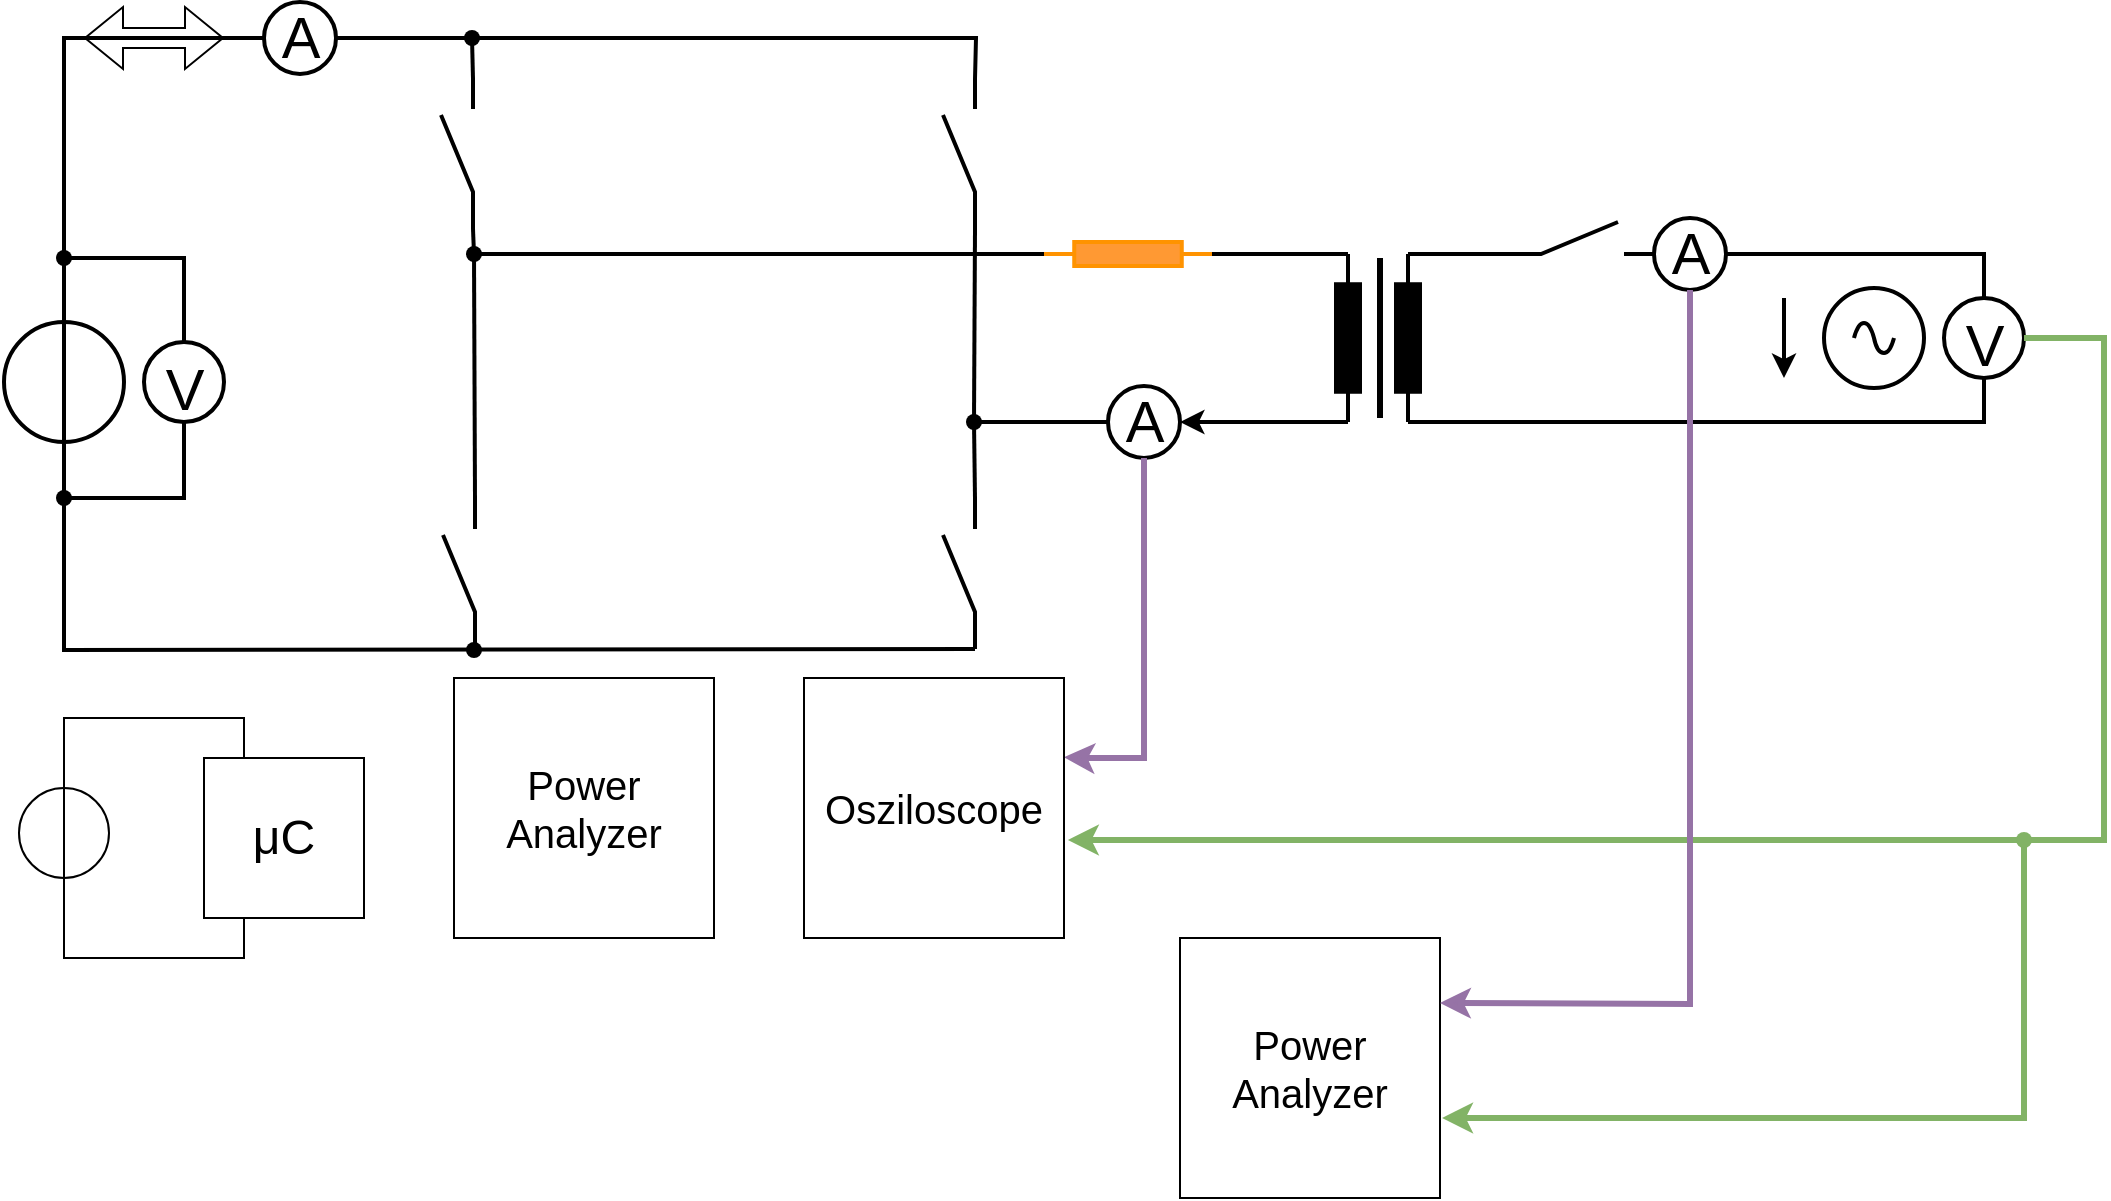 <mxfile version="24.2.8" type="github">
  <diagram name="Seite-1" id="D1guESdu55M4Z_2RT6Xn">
    <mxGraphModel dx="658" dy="387" grid="1" gridSize="10" guides="1" tooltips="1" connect="1" arrows="1" fold="1" page="1" pageScale="1" pageWidth="827" pageHeight="1169" math="0" shadow="0">
      <root>
        <mxCell id="0" />
        <mxCell id="1" parent="0" />
        <mxCell id="QzzNr8eJHusk6BlpongY-1" value="" style="endArrow=none;html=1;rounded=0;entryX=0;entryY=0.5;entryDx=0;entryDy=0;entryPerimeter=0;exitX=0;exitY=0.5;exitDx=0;exitDy=0;exitPerimeter=0;strokeWidth=2;" edge="1" parent="1" source="QzzNr8eJHusk6BlpongY-33">
          <mxGeometry width="50" height="50" relative="1" as="geometry">
            <mxPoint x="742" y="158" as="sourcePoint" />
            <mxPoint x="782.5" y="158" as="targetPoint" />
          </mxGeometry>
        </mxCell>
        <mxCell id="QzzNr8eJHusk6BlpongY-2" value="" style="pointerEvents=1;verticalLabelPosition=bottom;shadow=0;dashed=0;align=center;html=1;verticalAlign=top;shape=mxgraph.electrical.signal_sources.source;aspect=fixed;points=[[0.5,0,0],[1,0.5,0],[0.5,1,0],[0,0.5,0]];elSignalType=ac;strokeWidth=2;" vertex="1" parent="1">
          <mxGeometry x="940" y="175" width="50" height="50" as="geometry" />
        </mxCell>
        <mxCell id="QzzNr8eJHusk6BlpongY-3" value="" style="pointerEvents=1;verticalLabelPosition=bottom;shadow=0;dashed=0;align=center;html=1;verticalAlign=top;shape=mxgraph.electrical.electro-mechanical.make_contact;rotation=-90;strokeWidth=2;" vertex="1" parent="1">
          <mxGeometry x="219" y="100" width="75" height="16" as="geometry" />
        </mxCell>
        <mxCell id="QzzNr8eJHusk6BlpongY-4" value="" style="pointerEvents=1;verticalLabelPosition=bottom;shadow=0;dashed=0;align=center;html=1;verticalAlign=top;shape=mxgraph.electrical.electro-mechanical.make_contact;rotation=-90;strokeWidth=2;" vertex="1" parent="1">
          <mxGeometry x="470" y="100" width="75" height="16" as="geometry" />
        </mxCell>
        <mxCell id="QzzNr8eJHusk6BlpongY-5" value="" style="pointerEvents=1;verticalLabelPosition=bottom;shadow=0;dashed=0;align=center;html=1;verticalAlign=top;shape=mxgraph.electrical.electro-mechanical.make_contact;rotation=-90;strokeWidth=2;" vertex="1" parent="1">
          <mxGeometry x="220" y="310" width="75" height="16" as="geometry" />
        </mxCell>
        <mxCell id="QzzNr8eJHusk6BlpongY-6" value="" style="pointerEvents=1;verticalLabelPosition=bottom;shadow=0;dashed=0;align=center;html=1;verticalAlign=top;shape=mxgraph.electrical.electro-mechanical.make_contact;rotation=-90;strokeWidth=2;" vertex="1" parent="1">
          <mxGeometry x="470" y="310" width="75" height="16" as="geometry" />
        </mxCell>
        <mxCell id="QzzNr8eJHusk6BlpongY-7" value="&lt;p style=&quot;line-height: 70%;&quot;&gt;&lt;font style=&quot;font-size: 29px;&quot;&gt;V&lt;/font&gt;&lt;/p&gt;" style="verticalLabelPosition=middle;shadow=0;dashed=0;align=center;html=1;verticalAlign=middle;strokeWidth=2;shape=ellipse;aspect=fixed;fontSize=50;" vertex="1" parent="1">
          <mxGeometry x="1000" y="180" width="40" height="40" as="geometry" />
        </mxCell>
        <mxCell id="QzzNr8eJHusk6BlpongY-8" value="A" style="verticalLabelPosition=middle;shadow=0;dashed=0;align=center;html=1;verticalAlign=middle;strokeWidth=2;shape=ellipse;aspect=fixed;fontSize=29;" vertex="1" parent="1">
          <mxGeometry x="582" y="224" width="36" height="36" as="geometry" />
        </mxCell>
        <mxCell id="QzzNr8eJHusk6BlpongY-9" value="" style="endArrow=classic;html=1;rounded=0;entryX=1;entryY=0.5;entryDx=0;entryDy=0;exitX=1;exitY=0.5;exitDx=0;exitDy=0;exitPerimeter=0;strokeWidth=2;" edge="1" parent="1" source="QzzNr8eJHusk6BlpongY-35" target="QzzNr8eJHusk6BlpongY-8">
          <mxGeometry width="50" height="50" relative="1" as="geometry">
            <mxPoint x="662" y="242" as="sourcePoint" />
            <mxPoint x="520" y="260" as="targetPoint" />
          </mxGeometry>
        </mxCell>
        <mxCell id="QzzNr8eJHusk6BlpongY-10" value="" style="endArrow=none;html=1;rounded=0;entryX=0;entryY=0.5;entryDx=0;entryDy=0;entryPerimeter=0;exitX=0;exitY=0.5;exitDx=0;exitDy=0;exitPerimeter=0;strokeWidth=2;" edge="1" parent="1" source="QzzNr8eJHusk6BlpongY-35" target="QzzNr8eJHusk6BlpongY-36">
          <mxGeometry width="50" height="50" relative="1" as="geometry">
            <mxPoint x="662" y="158" as="sourcePoint" />
            <mxPoint x="640" y="158" as="targetPoint" />
          </mxGeometry>
        </mxCell>
        <mxCell id="QzzNr8eJHusk6BlpongY-11" value="" style="shape=waypoint;sketch=0;fillStyle=solid;size=6;pointerEvents=1;points=[];fillColor=none;resizable=0;rotatable=0;perimeter=centerPerimeter;snapToPoint=1;strokeWidth=2;" vertex="1" parent="1">
          <mxGeometry x="255" y="148" width="20" height="20" as="geometry" />
        </mxCell>
        <mxCell id="QzzNr8eJHusk6BlpongY-12" value="" style="endArrow=none;html=1;rounded=0;entryX=1;entryY=0.5;entryDx=0;entryDy=0;entryPerimeter=0;exitX=0.4;exitY=0.75;exitDx=0;exitDy=0;exitPerimeter=0;strokeWidth=2;" edge="1" parent="1" source="QzzNr8eJHusk6BlpongY-11" target="QzzNr8eJHusk6BlpongY-36">
          <mxGeometry width="50" height="50" relative="1" as="geometry">
            <mxPoint x="440" y="310" as="sourcePoint" />
            <mxPoint x="540" y="158" as="targetPoint" />
          </mxGeometry>
        </mxCell>
        <mxCell id="QzzNr8eJHusk6BlpongY-13" value="" style="endArrow=none;html=1;rounded=0;entryX=0.65;entryY=0.85;entryDx=0;entryDy=0;entryPerimeter=0;exitX=0;exitY=1;exitDx=0;exitDy=0;exitPerimeter=0;strokeWidth=2;" edge="1" parent="1" source="QzzNr8eJHusk6BlpongY-3" target="QzzNr8eJHusk6BlpongY-11">
          <mxGeometry width="50" height="50" relative="1" as="geometry">
            <mxPoint x="440" y="310" as="sourcePoint" />
            <mxPoint x="490" y="260" as="targetPoint" />
          </mxGeometry>
        </mxCell>
        <mxCell id="QzzNr8eJHusk6BlpongY-14" value="" style="endArrow=none;html=1;rounded=0;exitX=1;exitY=1;exitDx=0;exitDy=0;exitPerimeter=0;strokeWidth=2;" edge="1" parent="1" source="QzzNr8eJHusk6BlpongY-5">
          <mxGeometry width="50" height="50" relative="1" as="geometry">
            <mxPoint x="440" y="310" as="sourcePoint" />
            <mxPoint x="265" y="158" as="targetPoint" />
          </mxGeometry>
        </mxCell>
        <mxCell id="QzzNr8eJHusk6BlpongY-15" value="" style="shape=waypoint;sketch=0;fillStyle=solid;size=6;pointerEvents=1;points=[];fillColor=none;resizable=0;rotatable=0;perimeter=centerPerimeter;snapToPoint=1;strokeWidth=2;" vertex="1" parent="1">
          <mxGeometry x="505" y="232" width="20" height="20" as="geometry" />
        </mxCell>
        <mxCell id="QzzNr8eJHusk6BlpongY-16" value="" style="endArrow=none;html=1;rounded=0;entryX=0;entryY=0.5;entryDx=0;entryDy=0;exitX=0.5;exitY=0.65;exitDx=0;exitDy=0;exitPerimeter=0;strokeWidth=2;" edge="1" parent="1" source="QzzNr8eJHusk6BlpongY-15" target="QzzNr8eJHusk6BlpongY-8">
          <mxGeometry width="50" height="50" relative="1" as="geometry">
            <mxPoint x="440" y="310" as="sourcePoint" />
            <mxPoint x="490" y="260" as="targetPoint" />
          </mxGeometry>
        </mxCell>
        <mxCell id="QzzNr8eJHusk6BlpongY-17" value="" style="endArrow=none;html=1;rounded=0;entryX=1;entryY=1;entryDx=0;entryDy=0;entryPerimeter=0;exitX=0.45;exitY=0.35;exitDx=0;exitDy=0;exitPerimeter=0;strokeWidth=2;" edge="1" parent="1" source="QzzNr8eJHusk6BlpongY-15" target="QzzNr8eJHusk6BlpongY-6">
          <mxGeometry width="50" height="50" relative="1" as="geometry">
            <mxPoint x="440" y="310" as="sourcePoint" />
            <mxPoint x="490" y="260" as="targetPoint" />
          </mxGeometry>
        </mxCell>
        <mxCell id="QzzNr8eJHusk6BlpongY-18" value="" style="endArrow=none;html=1;rounded=0;entryX=0;entryY=1;entryDx=0;entryDy=0;entryPerimeter=0;exitX=0.45;exitY=0.3;exitDx=0;exitDy=0;exitPerimeter=0;strokeWidth=2;" edge="1" parent="1" source="QzzNr8eJHusk6BlpongY-15" target="QzzNr8eJHusk6BlpongY-4">
          <mxGeometry width="50" height="50" relative="1" as="geometry">
            <mxPoint x="440" y="310" as="sourcePoint" />
            <mxPoint x="490" y="260" as="targetPoint" />
          </mxGeometry>
        </mxCell>
        <mxCell id="QzzNr8eJHusk6BlpongY-19" value="" style="endArrow=classic;html=1;rounded=0;strokeWidth=2;" edge="1" parent="1">
          <mxGeometry width="50" height="50" relative="1" as="geometry">
            <mxPoint x="920" y="180" as="sourcePoint" />
            <mxPoint x="920" y="220" as="targetPoint" />
          </mxGeometry>
        </mxCell>
        <mxCell id="QzzNr8eJHusk6BlpongY-20" value="" style="endArrow=classic;html=1;rounded=0;exitX=0.5;exitY=1;exitDx=0;exitDy=0;fillColor=#e1d5e7;strokeColor=#9673a6;strokeWidth=3;entryX=1;entryY=0.305;entryDx=0;entryDy=0;entryPerimeter=0;" edge="1" parent="1" source="QzzNr8eJHusk6BlpongY-8" target="QzzNr8eJHusk6BlpongY-28">
          <mxGeometry width="50" height="50" relative="1" as="geometry">
            <mxPoint x="440" y="480" as="sourcePoint" />
            <mxPoint x="550" y="410" as="targetPoint" />
            <Array as="points">
              <mxPoint x="600" y="290" />
              <mxPoint x="600" y="410" />
              <mxPoint x="568" y="410" />
            </Array>
          </mxGeometry>
        </mxCell>
        <mxCell id="QzzNr8eJHusk6BlpongY-21" value="" style="endArrow=classic;html=1;rounded=0;exitDx=0;exitDy=0;fillColor=#d5e8d4;strokeColor=#82b366;strokeWidth=3;entryX=1.015;entryY=0.623;entryDx=0;entryDy=0;entryPerimeter=0;" edge="1" parent="1" source="QzzNr8eJHusk6BlpongY-72" target="QzzNr8eJHusk6BlpongY-28">
          <mxGeometry width="50" height="50" relative="1" as="geometry">
            <mxPoint x="440" y="480" as="sourcePoint" />
            <mxPoint x="530" y="450" as="targetPoint" />
            <Array as="points" />
          </mxGeometry>
        </mxCell>
        <mxCell id="QzzNr8eJHusk6BlpongY-22" value="" style="pointerEvents=1;verticalLabelPosition=bottom;shadow=0;dashed=0;align=center;html=1;verticalAlign=top;shape=mxgraph.electrical.signal_sources.source;aspect=fixed;points=[[0.5,0,0],[1,0.5,0],[0.5,1,0],[0,0.5,0]];elSignalType=ideal;rotation=90;strokeWidth=2;" vertex="1" parent="1">
          <mxGeometry x="30" y="192" width="60" height="60" as="geometry" />
        </mxCell>
        <mxCell id="QzzNr8eJHusk6BlpongY-23" value="" style="endArrow=none;html=1;rounded=0;exitX=1;exitY=0.5;exitDx=0;exitDy=0;exitPerimeter=0;entryX=0;entryY=1;entryDx=0;entryDy=0;entryPerimeter=0;strokeWidth=2;" edge="1" parent="1" source="QzzNr8eJHusk6BlpongY-22" target="QzzNr8eJHusk6BlpongY-6">
          <mxGeometry width="50" height="50" relative="1" as="geometry">
            <mxPoint x="390" y="340" as="sourcePoint" />
            <mxPoint x="440" y="290" as="targetPoint" />
            <Array as="points">
              <mxPoint x="60" y="356" />
            </Array>
          </mxGeometry>
        </mxCell>
        <mxCell id="QzzNr8eJHusk6BlpongY-27" value="" style="endArrow=none;html=1;rounded=0;entryX=1;entryY=0.5;entryDx=0;entryDy=0;entryPerimeter=0;exitX=1;exitY=0.5;exitDx=0;exitDy=0;exitPerimeter=0;strokeWidth=2;" edge="1" parent="1" source="QzzNr8eJHusk6BlpongY-33">
          <mxGeometry width="50" height="50" relative="1" as="geometry">
            <mxPoint x="742" y="242" as="sourcePoint" />
            <mxPoint x="782.5" y="242" as="targetPoint" />
            <Array as="points" />
          </mxGeometry>
        </mxCell>
        <mxCell id="QzzNr8eJHusk6BlpongY-28" value="&lt;font style=&quot;font-size: 20px;&quot;&gt;Osziloscope&lt;/font&gt;" style="whiteSpace=wrap;html=1;aspect=fixed;" vertex="1" parent="1">
          <mxGeometry x="430" y="370" width="130" height="130" as="geometry" />
        </mxCell>
        <mxCell id="QzzNr8eJHusk6BlpongY-30" value="" style="endArrow=none;html=1;rounded=0;exitDx=0;exitDy=0;exitPerimeter=0;strokeWidth=2;entryX=0;entryY=0.5;entryDx=0;entryDy=0;" edge="1" parent="1" source="QzzNr8eJHusk6BlpongY-60" target="QzzNr8eJHusk6BlpongY-46">
          <mxGeometry width="50" height="50" relative="1" as="geometry">
            <mxPoint x="190" y="180" as="sourcePoint" />
            <mxPoint x="150" y="50" as="targetPoint" />
            <Array as="points">
              <mxPoint x="60" y="50" />
            </Array>
          </mxGeometry>
        </mxCell>
        <mxCell id="QzzNr8eJHusk6BlpongY-31" value="" style="endArrow=none;html=1;rounded=0;entryX=1;entryY=1;entryDx=0;entryDy=0;entryPerimeter=0;exitDx=0;exitDy=0;strokeWidth=2;" edge="1" parent="1" source="QzzNr8eJHusk6BlpongY-53" target="QzzNr8eJHusk6BlpongY-4">
          <mxGeometry width="50" height="50" relative="1" as="geometry">
            <mxPoint x="200" y="50" as="sourcePoint" />
            <mxPoint x="240" y="130" as="targetPoint" />
            <Array as="points">
              <mxPoint x="516" y="50" />
            </Array>
          </mxGeometry>
        </mxCell>
        <mxCell id="QzzNr8eJHusk6BlpongY-32" value="" style="endArrow=none;html=1;rounded=0;entryX=1;entryY=1;entryDx=0;entryDy=0;entryPerimeter=0;strokeWidth=2;" edge="1" parent="1" target="QzzNr8eJHusk6BlpongY-3">
          <mxGeometry width="50" height="50" relative="1" as="geometry">
            <mxPoint x="264" y="50" as="sourcePoint" />
            <mxPoint x="240" y="150" as="targetPoint" />
          </mxGeometry>
        </mxCell>
        <mxCell id="QzzNr8eJHusk6BlpongY-33" value="" style="pointerEvents=1;verticalLabelPosition=bottom;shadow=0;dashed=0;align=center;html=1;verticalAlign=top;shape=mxgraph.electrical.resistors.resistor_1;rotation=90;strokeWidth=2;fillColor=#000000;" vertex="1" parent="1">
          <mxGeometry x="690" y="194" width="84" height="12" as="geometry" />
        </mxCell>
        <mxCell id="QzzNr8eJHusk6BlpongY-34" value="" style="endArrow=none;html=1;rounded=0;strokeWidth=3;" edge="1" parent="1">
          <mxGeometry width="50" height="50" relative="1" as="geometry">
            <mxPoint x="718" y="240" as="sourcePoint" />
            <mxPoint x="718" y="160" as="targetPoint" />
          </mxGeometry>
        </mxCell>
        <mxCell id="QzzNr8eJHusk6BlpongY-35" value="" style="pointerEvents=1;verticalLabelPosition=bottom;shadow=0;dashed=0;align=center;html=1;verticalAlign=top;shape=mxgraph.electrical.resistors.resistor_1;rotation=90;strokeWidth=2;fillColor=#000000;" vertex="1" parent="1">
          <mxGeometry x="660" y="194" width="84" height="12" as="geometry" />
        </mxCell>
        <mxCell id="QzzNr8eJHusk6BlpongY-36" value="" style="pointerEvents=1;verticalLabelPosition=bottom;shadow=0;dashed=0;align=center;html=1;verticalAlign=top;shape=mxgraph.electrical.resistors.resistor_1;rotation=-180;strokeWidth=2;fillColor=#FF9933;strokeColor=#ff9300;" vertex="1" parent="1">
          <mxGeometry x="550" y="152" width="84" height="12" as="geometry" />
        </mxCell>
        <mxCell id="QzzNr8eJHusk6BlpongY-41" value="&lt;font style=&quot;font-size: 24px;&quot;&gt;μC&lt;/font&gt;" style="whiteSpace=wrap;html=1;aspect=fixed;" vertex="1" parent="1">
          <mxGeometry x="130" y="410" width="80" height="80" as="geometry" />
        </mxCell>
        <mxCell id="QzzNr8eJHusk6BlpongY-42" value="" style="pointerEvents=1;verticalLabelPosition=bottom;shadow=0;dashed=0;align=center;html=1;verticalAlign=top;shape=mxgraph.electrical.signal_sources.source;aspect=fixed;points=[[0.5,0,0],[1,0.5,0],[0.5,1,0],[0,0.5,0]];elSignalType=ideal;rotation=90;strokeWidth=1;" vertex="1" parent="1">
          <mxGeometry x="37.5" y="425" width="45" height="45" as="geometry" />
        </mxCell>
        <mxCell id="QzzNr8eJHusk6BlpongY-43" value="" style="endArrow=none;html=1;rounded=0;entryX=0.25;entryY=0;entryDx=0;entryDy=0;exitX=0;exitY=0.5;exitDx=0;exitDy=0;exitPerimeter=0;" edge="1" parent="1" source="QzzNr8eJHusk6BlpongY-42" target="QzzNr8eJHusk6BlpongY-41">
          <mxGeometry width="50" height="50" relative="1" as="geometry">
            <mxPoint x="250" y="460" as="sourcePoint" />
            <mxPoint x="300" y="410" as="targetPoint" />
            <Array as="points">
              <mxPoint x="60" y="390" />
              <mxPoint x="150" y="390" />
            </Array>
          </mxGeometry>
        </mxCell>
        <mxCell id="QzzNr8eJHusk6BlpongY-44" value="" style="endArrow=none;html=1;rounded=0;entryX=0.25;entryY=1;entryDx=0;entryDy=0;exitX=1;exitY=0.5;exitDx=0;exitDy=0;exitPerimeter=0;" edge="1" parent="1" source="QzzNr8eJHusk6BlpongY-42" target="QzzNr8eJHusk6BlpongY-41">
          <mxGeometry width="50" height="50" relative="1" as="geometry">
            <mxPoint x="250" y="460" as="sourcePoint" />
            <mxPoint x="300" y="410" as="targetPoint" />
            <Array as="points">
              <mxPoint x="60" y="510" />
              <mxPoint x="150" y="510" />
            </Array>
          </mxGeometry>
        </mxCell>
        <mxCell id="QzzNr8eJHusk6BlpongY-45" value="" style="shape=flexArrow;endArrow=classic;startArrow=classic;html=1;rounded=0;" edge="1" parent="1">
          <mxGeometry width="100" height="100" relative="1" as="geometry">
            <mxPoint x="70" y="50" as="sourcePoint" />
            <mxPoint x="140" y="50" as="targetPoint" />
          </mxGeometry>
        </mxCell>
        <mxCell id="QzzNr8eJHusk6BlpongY-46" value="A" style="verticalLabelPosition=middle;shadow=0;dashed=0;align=center;html=1;verticalAlign=middle;strokeWidth=2;shape=ellipse;aspect=fixed;fontSize=29;" vertex="1" parent="1">
          <mxGeometry x="160" y="32" width="36" height="36" as="geometry" />
        </mxCell>
        <mxCell id="QzzNr8eJHusk6BlpongY-48" value="" style="pointerEvents=1;verticalLabelPosition=bottom;shadow=0;dashed=0;align=center;html=1;verticalAlign=top;shape=mxgraph.electrical.electro-mechanical.make_contact;strokeWidth=2;" vertex="1" parent="1">
          <mxGeometry x="780" y="142" width="75" height="16" as="geometry" />
        </mxCell>
        <mxCell id="QzzNr8eJHusk6BlpongY-54" value="" style="endArrow=none;html=1;rounded=0;entryDx=0;entryDy=0;entryPerimeter=0;exitX=1;exitY=0.5;exitDx=0;exitDy=0;strokeWidth=2;" edge="1" parent="1" source="QzzNr8eJHusk6BlpongY-46" target="QzzNr8eJHusk6BlpongY-53">
          <mxGeometry width="50" height="50" relative="1" as="geometry">
            <mxPoint x="196" y="50" as="sourcePoint" />
            <mxPoint x="516" y="71" as="targetPoint" />
            <Array as="points" />
          </mxGeometry>
        </mxCell>
        <mxCell id="QzzNr8eJHusk6BlpongY-53" value="" style="shape=waypoint;sketch=0;fillStyle=solid;size=6;pointerEvents=1;points=[];fillColor=none;resizable=0;rotatable=0;perimeter=centerPerimeter;snapToPoint=1;strokeWidth=2;" vertex="1" parent="1">
          <mxGeometry x="254" y="40" width="20" height="20" as="geometry" />
        </mxCell>
        <mxCell id="QzzNr8eJHusk6BlpongY-55" value="" style="shape=waypoint;sketch=0;fillStyle=solid;size=6;pointerEvents=1;points=[];fillColor=none;resizable=0;rotatable=0;perimeter=centerPerimeter;snapToPoint=1;strokeWidth=2;" vertex="1" parent="1">
          <mxGeometry x="255" y="346" width="20" height="20" as="geometry" />
        </mxCell>
        <mxCell id="QzzNr8eJHusk6BlpongY-57" value="&lt;p style=&quot;line-height: 70%;&quot;&gt;&lt;font style=&quot;font-size: 29px;&quot;&gt;V&lt;/font&gt;&lt;/p&gt;" style="verticalLabelPosition=middle;shadow=0;dashed=0;align=center;html=1;verticalAlign=middle;strokeWidth=2;shape=ellipse;aspect=fixed;fontSize=50;" vertex="1" parent="1">
          <mxGeometry x="100" y="202" width="40" height="40" as="geometry" />
        </mxCell>
        <mxCell id="QzzNr8eJHusk6BlpongY-58" value="" style="endArrow=none;html=1;rounded=0;strokeWidth=2;entryX=0.5;entryY=1;entryDx=0;entryDy=0;" edge="1" parent="1" source="QzzNr8eJHusk6BlpongY-62" target="QzzNr8eJHusk6BlpongY-57">
          <mxGeometry width="50" height="50" relative="1" as="geometry">
            <mxPoint x="60" y="280" as="sourcePoint" />
            <mxPoint x="300" y="290" as="targetPoint" />
            <Array as="points">
              <mxPoint x="120" y="280" />
            </Array>
          </mxGeometry>
        </mxCell>
        <mxCell id="QzzNr8eJHusk6BlpongY-59" value="" style="endArrow=none;html=1;rounded=0;strokeWidth=2;entryX=0.5;entryY=0;entryDx=0;entryDy=0;" edge="1" parent="1" target="QzzNr8eJHusk6BlpongY-57">
          <mxGeometry width="50" height="50" relative="1" as="geometry">
            <mxPoint x="60" y="160" as="sourcePoint" />
            <mxPoint x="310" y="300" as="targetPoint" />
            <Array as="points">
              <mxPoint x="120" y="160" />
            </Array>
          </mxGeometry>
        </mxCell>
        <mxCell id="QzzNr8eJHusk6BlpongY-61" value="" style="endArrow=none;html=1;rounded=0;exitX=0;exitY=0.5;exitDx=0;exitDy=0;exitPerimeter=0;strokeWidth=2;entryDx=0;entryDy=0;" edge="1" parent="1" source="QzzNr8eJHusk6BlpongY-22" target="QzzNr8eJHusk6BlpongY-60">
          <mxGeometry width="50" height="50" relative="1" as="geometry">
            <mxPoint x="60" y="192" as="sourcePoint" />
            <mxPoint x="160" y="50" as="targetPoint" />
            <Array as="points" />
          </mxGeometry>
        </mxCell>
        <mxCell id="QzzNr8eJHusk6BlpongY-60" value="" style="shape=waypoint;sketch=0;fillStyle=solid;size=6;pointerEvents=1;points=[];fillColor=none;resizable=0;rotatable=0;perimeter=centerPerimeter;snapToPoint=1;strokeWidth=2;" vertex="1" parent="1">
          <mxGeometry x="50" y="150" width="20" height="20" as="geometry" />
        </mxCell>
        <mxCell id="QzzNr8eJHusk6BlpongY-63" value="" style="endArrow=none;html=1;rounded=0;strokeWidth=2;entryDx=0;entryDy=0;" edge="1" parent="1" target="QzzNr8eJHusk6BlpongY-62">
          <mxGeometry width="50" height="50" relative="1" as="geometry">
            <mxPoint x="60" y="280" as="sourcePoint" />
            <mxPoint x="120" y="242" as="targetPoint" />
            <Array as="points" />
          </mxGeometry>
        </mxCell>
        <mxCell id="QzzNr8eJHusk6BlpongY-62" value="" style="shape=waypoint;sketch=0;fillStyle=solid;size=6;pointerEvents=1;points=[];fillColor=none;resizable=0;rotatable=0;perimeter=centerPerimeter;snapToPoint=1;strokeWidth=2;" vertex="1" parent="1">
          <mxGeometry x="50" y="270" width="20" height="20" as="geometry" />
        </mxCell>
        <mxCell id="QzzNr8eJHusk6BlpongY-64" value="&lt;span style=&quot;font-size: 20px;&quot;&gt;Power Analyzer&lt;/span&gt;&lt;span style=&quot;caret-color: rgba(0, 0, 0, 0); color: rgba(0, 0, 0, 0); font-family: monospace; font-size: 0px; text-align: start; white-space: nowrap;&quot;&gt;%3CmxGraphModel%3E%3Croot%3E%3CmxCell%20id%3D%220%22%2F%3E%3CmxCell%20id%3D%221%22%20parent%3D%220%22%2F%3E%3CmxCell%20id%3D%222%22%20value%3D%22%26lt%3Bfont%20style%3D%26quot%3Bfont-size%3A%2020px%3B%26quot%3B%26gt%3BOsziloscope%26lt%3B%2Ffont%26gt%3B%22%20style%3D%22whiteSpace%3Dwrap%3Bhtml%3D1%3Baspect%3Dfixed%3B%22%20vertex%3D%221%22%20parent%3D%221%22%3E%3CmxGeometry%20x%3D%22430%22%20y%3D%22370%22%20width%3D%22130%22%20height%3D%22130%22%20as%3D%22geometry%22%2F%3E%3C%2FmxCell%3E%3C%2Froot%3E%3C%2FmxGraphModel%3E&lt;/span&gt;" style="whiteSpace=wrap;html=1;aspect=fixed;" vertex="1" parent="1">
          <mxGeometry x="255" y="370" width="130" height="130" as="geometry" />
        </mxCell>
        <mxCell id="QzzNr8eJHusk6BlpongY-65" value="&lt;span style=&quot;font-size: 20px;&quot;&gt;Power Analyzer&lt;/span&gt;&lt;span style=&quot;caret-color: rgba(0, 0, 0, 0); color: rgba(0, 0, 0, 0); font-family: monospace; font-size: 0px; text-align: start; white-space: nowrap;&quot;&gt;%3CmxGraphModel%3E%3Croot%3E%3CmxCell%20id%3D%220%22%2F%3E%3CmxCell%20id%3D%221%22%20parent%3D%220%22%2F%3E%3CmxCell%20id%3D%222%22%20value%3D%22%26lt%3Bfont%20style%3D%26quot%3Bfont-size%3A%2020px%3B%26quot%3B%26gt%3BOsziloscope%26lt%3B%2Ffont%26gt%3B%22%20style%3D%22whiteSpace%3Dwrap%3Bhtml%3D1%3Baspect%3Dfixed%3B%22%20vertex%3D%221%22%20parent%3D%221%22%3E%3CmxGeometry%20x%3D%22430%22%20y%3D%22370%22%20width%3D%22130%22%20height%3D%22130%22%20as%3D%22geometry%22%2F%3E%3C%2FmxCell%3E%3C%2Froot%3E%3C%2FmxGraphModel%3E&lt;/span&gt;" style="whiteSpace=wrap;html=1;aspect=fixed;" vertex="1" parent="1">
          <mxGeometry x="618" y="500" width="130" height="130" as="geometry" />
        </mxCell>
        <mxCell id="QzzNr8eJHusk6BlpongY-66" value="A" style="verticalLabelPosition=middle;shadow=0;dashed=0;align=center;html=1;verticalAlign=middle;strokeWidth=2;shape=ellipse;aspect=fixed;fontSize=29;" vertex="1" parent="1">
          <mxGeometry x="855" y="140" width="36" height="36" as="geometry" />
        </mxCell>
        <mxCell id="QzzNr8eJHusk6BlpongY-67" value="" style="endArrow=none;html=1;rounded=0;entryX=0.5;entryY=0;entryDx=0;entryDy=0;exitX=1;exitY=0.5;exitDx=0;exitDy=0;strokeWidth=2;" edge="1" parent="1" source="QzzNr8eJHusk6BlpongY-66" target="QzzNr8eJHusk6BlpongY-7">
          <mxGeometry width="50" height="50" relative="1" as="geometry">
            <mxPoint x="920" y="159.5" as="sourcePoint" />
            <mxPoint x="1205" y="159.5" as="targetPoint" />
            <Array as="points">
              <mxPoint x="1020" y="158" />
            </Array>
          </mxGeometry>
        </mxCell>
        <mxCell id="QzzNr8eJHusk6BlpongY-68" value="" style="endArrow=none;html=1;rounded=0;entryX=0.5;entryY=1;entryDx=0;entryDy=0;exitX=1;exitY=0.5;exitDx=0;exitDy=0;strokeWidth=2;" edge="1" parent="1" target="QzzNr8eJHusk6BlpongY-7">
          <mxGeometry width="50" height="50" relative="1" as="geometry">
            <mxPoint x="780" y="242" as="sourcePoint" />
            <mxPoint x="909" y="264" as="targetPoint" />
            <Array as="points">
              <mxPoint x="1020" y="242" />
            </Array>
          </mxGeometry>
        </mxCell>
        <mxCell id="QzzNr8eJHusk6BlpongY-70" value="" style="endArrow=classic;html=1;rounded=0;exitX=0.5;exitY=1;exitDx=0;exitDy=0;fillColor=#e1d5e7;strokeColor=#9673a6;strokeWidth=3;entryX=1;entryY=0.25;entryDx=0;entryDy=0;" edge="1" parent="1" source="QzzNr8eJHusk6BlpongY-66" target="QzzNr8eJHusk6BlpongY-65">
          <mxGeometry width="50" height="50" relative="1" as="geometry">
            <mxPoint x="910" y="232" as="sourcePoint" />
            <mxPoint x="870" y="382" as="targetPoint" />
            <Array as="points">
              <mxPoint x="873" y="390" />
              <mxPoint x="873" y="533" />
            </Array>
          </mxGeometry>
        </mxCell>
        <mxCell id="QzzNr8eJHusk6BlpongY-71" value="" style="endArrow=classic;html=1;rounded=0;fillColor=#d5e8d4;strokeColor=#82b366;strokeWidth=3;entryX=1.008;entryY=0.692;entryDx=0;entryDy=0;entryPerimeter=0;" edge="1" parent="1" target="QzzNr8eJHusk6BlpongY-65">
          <mxGeometry width="50" height="50" relative="1" as="geometry">
            <mxPoint x="1040" y="450" as="sourcePoint" />
            <mxPoint x="700" y="591" as="targetPoint" />
            <Array as="points">
              <mxPoint x="1040" y="470" />
              <mxPoint x="1040" y="590" />
            </Array>
          </mxGeometry>
        </mxCell>
        <mxCell id="QzzNr8eJHusk6BlpongY-73" value="" style="endArrow=none;html=1;rounded=0;exitX=1;exitY=0.5;exitDx=0;exitDy=0;fillColor=#d5e8d4;strokeColor=#82b366;strokeWidth=3;entryDx=0;entryDy=0;entryPerimeter=0;endFill=0;" edge="1" parent="1" source="QzzNr8eJHusk6BlpongY-7" target="QzzNr8eJHusk6BlpongY-72">
          <mxGeometry width="50" height="50" relative="1" as="geometry">
            <mxPoint x="1040" y="200" as="sourcePoint" />
            <mxPoint x="562" y="451" as="targetPoint" />
            <Array as="points">
              <mxPoint x="1080" y="200" />
              <mxPoint x="1080" y="451" />
            </Array>
          </mxGeometry>
        </mxCell>
        <mxCell id="QzzNr8eJHusk6BlpongY-72" value="" style="shape=waypoint;sketch=0;fillStyle=solid;size=6;pointerEvents=1;points=[];fillColor=#d5e8d4;resizable=0;rotatable=0;perimeter=centerPerimeter;snapToPoint=1;strokeColor=#82b366;strokeWidth=2;" vertex="1" parent="1">
          <mxGeometry x="1030" y="441" width="20" height="20" as="geometry" />
        </mxCell>
      </root>
    </mxGraphModel>
  </diagram>
</mxfile>
